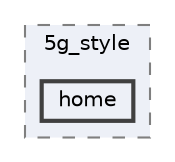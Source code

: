 digraph "resources/views/frontend/subdomain/forms/5g_style/home"
{
 // LATEX_PDF_SIZE
  bgcolor="transparent";
  edge [fontname=Helvetica,fontsize=10,labelfontname=Helvetica,labelfontsize=10];
  node [fontname=Helvetica,fontsize=10,shape=box,height=0.2,width=0.4];
  compound=true
  subgraph clusterdir_3ce6624274c60758e60f2d6fb5ab39be {
    graph [ bgcolor="#edf0f7", pencolor="grey50", label="5g_style", fontname=Helvetica,fontsize=10 style="filled,dashed", URL="dir_3ce6624274c60758e60f2d6fb5ab39be.html",tooltip=""]
  dir_e1f1b7d76d3b8e5116d00f834111dddd [label="home", fillcolor="#edf0f7", color="grey25", style="filled,bold", URL="dir_e1f1b7d76d3b8e5116d00f834111dddd.html",tooltip=""];
  }
}
